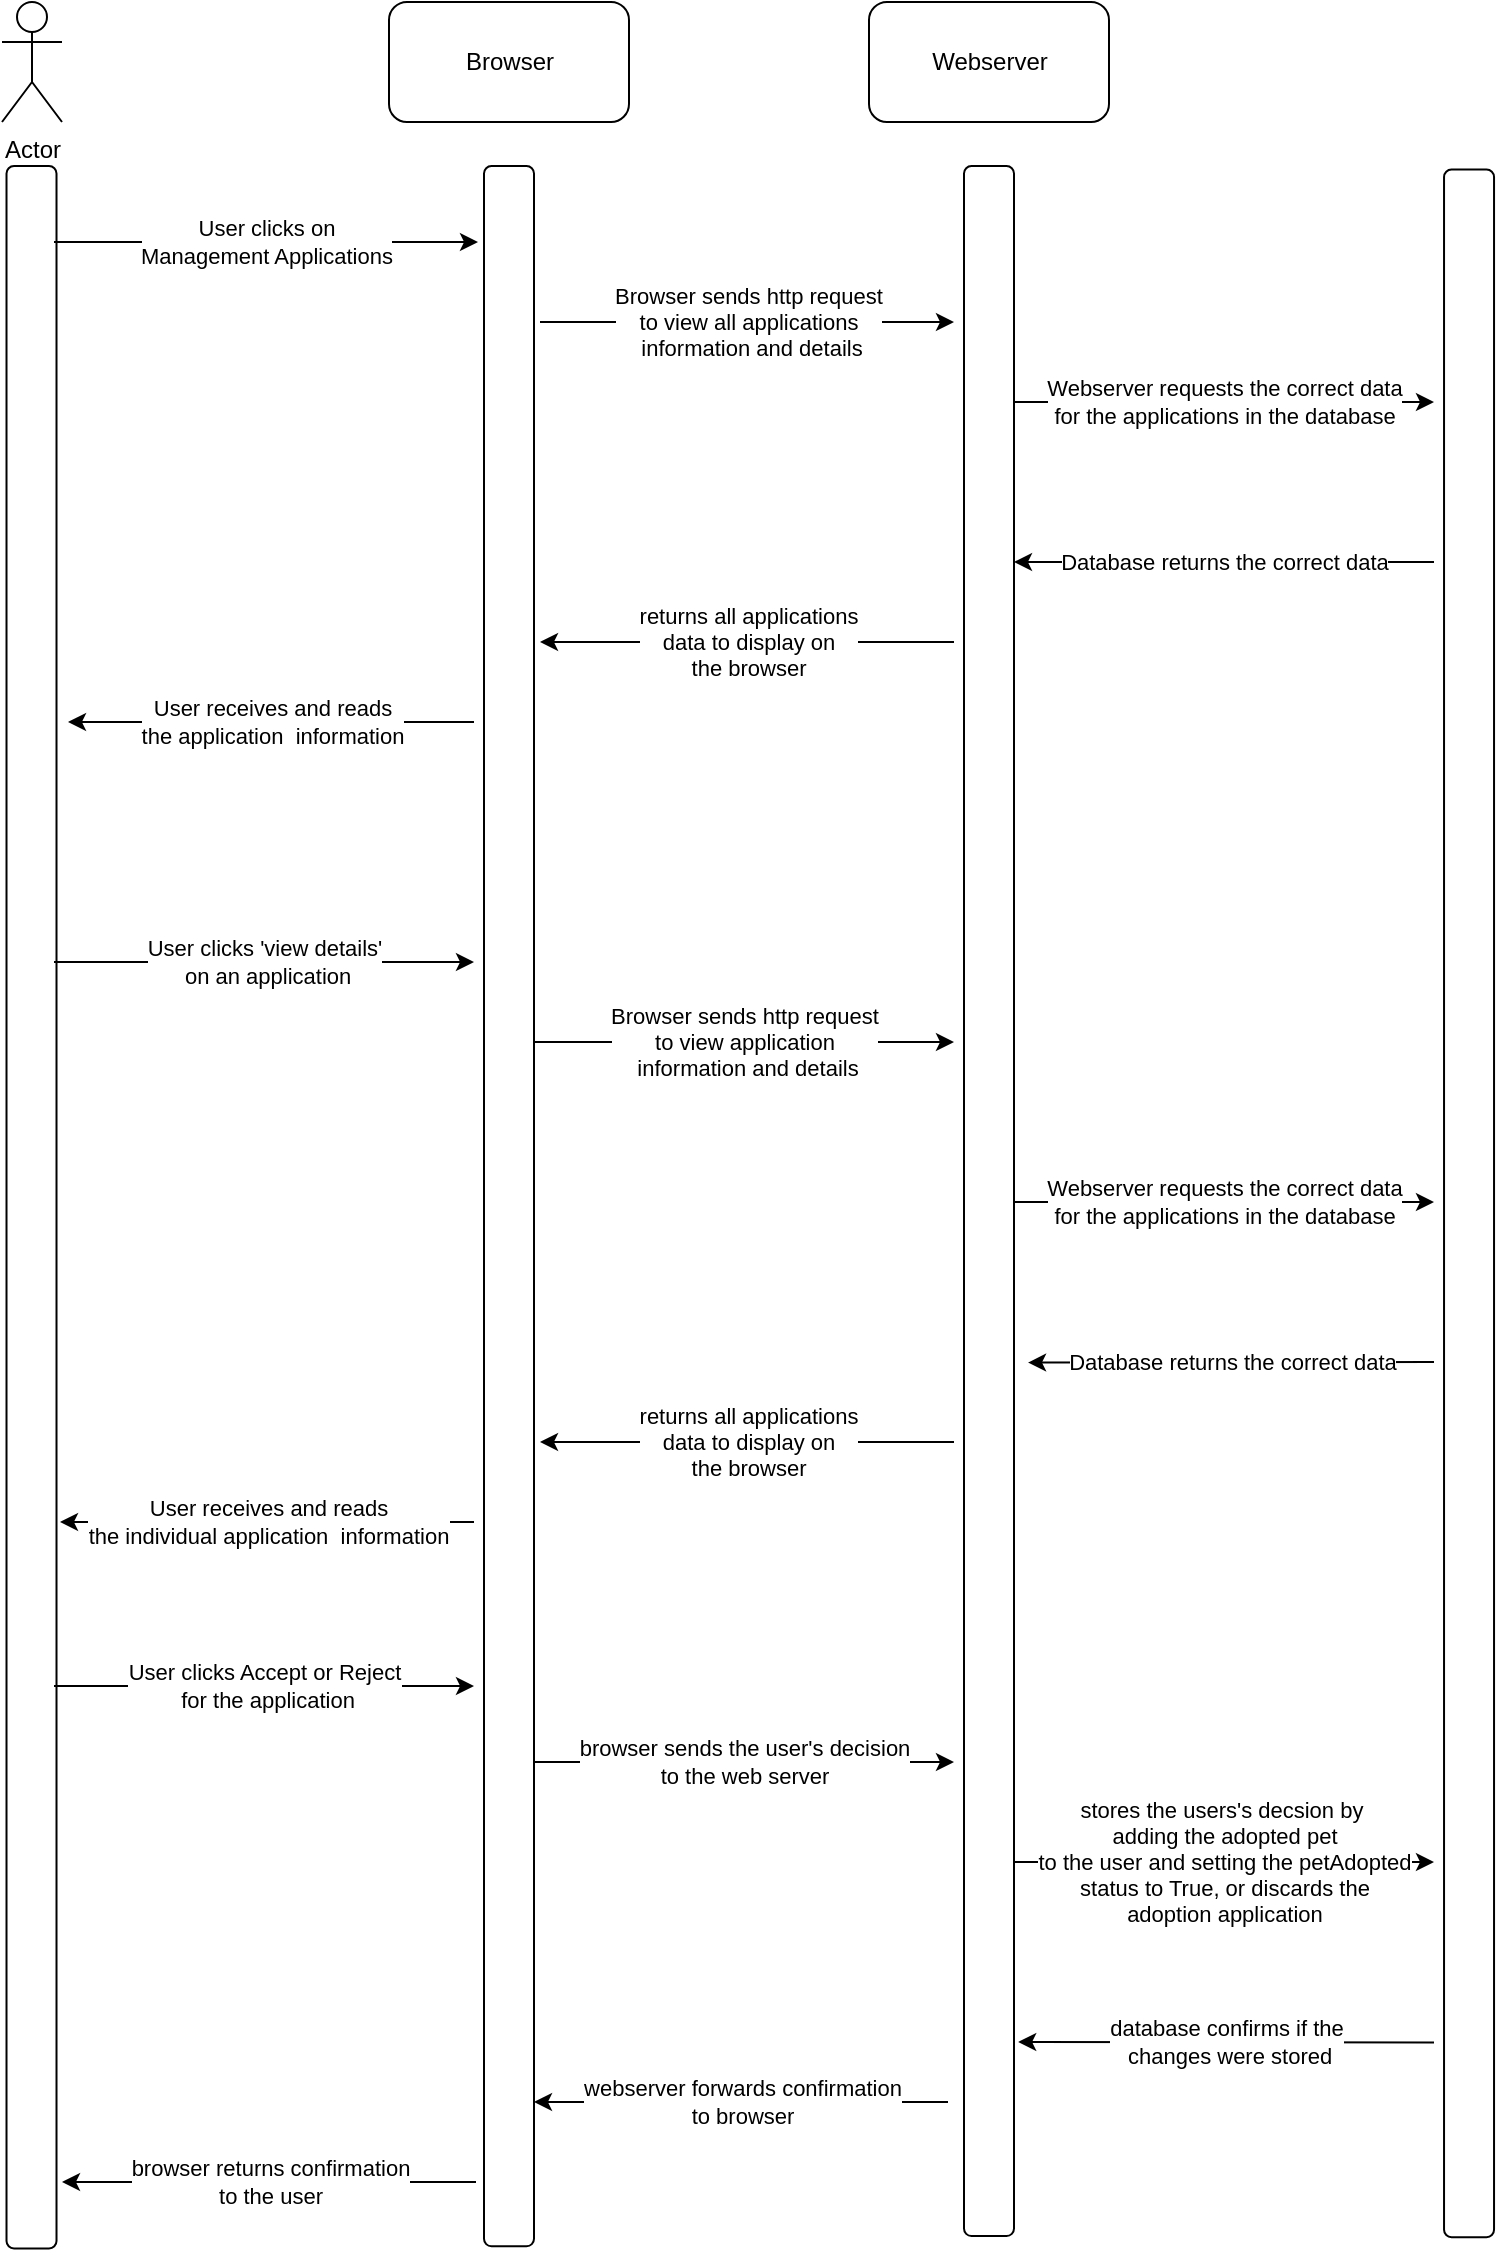 <mxfile>
    <diagram id="vrhM6Eb72qf_KTEXfJSZ" name="Page-1">
        <mxGraphModel dx="531" dy="724" grid="1" gridSize="10" guides="1" tooltips="1" connect="1" arrows="1" fold="1" page="1" pageScale="1" pageWidth="850" pageHeight="1100" math="0" shadow="0">
            <root>
                <mxCell id="0"/>
                <mxCell id="1" parent="0"/>
                <mxCell id="4" value="" style="rounded=1;whiteSpace=wrap;html=1;rotation=-90;" vertex="1" parent="1">
                    <mxGeometry x="618.13" y="790.13" width="1041.25" height="25" as="geometry"/>
                </mxCell>
                <mxCell id="5" value="" style="rounded=1;whiteSpace=wrap;html=1;rotation=-90;" vertex="1" parent="1">
                    <mxGeometry x="857.42" y="789.59" width="1040.16" height="25" as="geometry"/>
                </mxCell>
                <mxCell id="6" value="" style="rounded=1;whiteSpace=wrap;html=1;rotation=-90;" vertex="1" parent="1">
                    <mxGeometry x="1099.98" y="787.03" width="1035.04" height="25" as="geometry"/>
                </mxCell>
                <mxCell id="7" value="Browser" style="rounded=1;whiteSpace=wrap;html=1;" vertex="1" parent="1">
                    <mxGeometry x="1317.5" y="200" width="120" height="60" as="geometry"/>
                </mxCell>
                <mxCell id="8" value="Webserver" style="rounded=1;whiteSpace=wrap;html=1;" vertex="1" parent="1">
                    <mxGeometry x="1557.5" y="200" width="120" height="60" as="geometry"/>
                </mxCell>
                <mxCell id="9" value="" style="rounded=1;whiteSpace=wrap;html=1;rotation=-90;" vertex="1" parent="1">
                    <mxGeometry x="1340.61" y="788.18" width="1033.82" height="25" as="geometry"/>
                </mxCell>
                <mxCell id="10" value="User clicks on &lt;br&gt;Management Applications" style="endArrow=classic;html=1;rounded=0;" edge="1" parent="1">
                    <mxGeometry width="50" height="50" relative="1" as="geometry">
                        <mxPoint x="1150" y="320" as="sourcePoint"/>
                        <mxPoint x="1362" y="320" as="targetPoint"/>
                    </mxGeometry>
                </mxCell>
                <mxCell id="11" value="Browser sends http request&lt;div&gt;to view all applications&lt;br&gt;&amp;nbsp;information and details&lt;/div&gt;" style="endArrow=classic;html=1;rounded=0;" edge="1" parent="1">
                    <mxGeometry width="50" height="50" relative="1" as="geometry">
                        <mxPoint x="1393" y="360" as="sourcePoint"/>
                        <mxPoint x="1600" y="360" as="targetPoint"/>
                    </mxGeometry>
                </mxCell>
                <mxCell id="12" value="Webserver requests the correct data&lt;div&gt;for the applications in the database&lt;/div&gt;" style="endArrow=classic;html=1;rounded=0;" edge="1" parent="1">
                    <mxGeometry width="50" height="50" relative="1" as="geometry">
                        <mxPoint x="1630" y="400" as="sourcePoint"/>
                        <mxPoint x="1840" y="400" as="targetPoint"/>
                    </mxGeometry>
                </mxCell>
                <mxCell id="13" value="Database returns the correct data" style="endArrow=classic;html=1;rounded=0;" edge="1" parent="1">
                    <mxGeometry width="50" height="50" relative="1" as="geometry">
                        <mxPoint x="1840" y="480" as="sourcePoint"/>
                        <mxPoint x="1630" y="480" as="targetPoint"/>
                    </mxGeometry>
                </mxCell>
                <mxCell id="14" value="returns all applications&lt;br&gt;data to display on&lt;div&gt;the browser&lt;/div&gt;" style="endArrow=classic;html=1;rounded=0;" edge="1" parent="1">
                    <mxGeometry width="50" height="50" relative="1" as="geometry">
                        <mxPoint x="1600" y="520" as="sourcePoint"/>
                        <mxPoint x="1393" y="520" as="targetPoint"/>
                    </mxGeometry>
                </mxCell>
                <mxCell id="15" value="User receives and reads&lt;div&gt;the application&amp;nbsp; information&lt;/div&gt;" style="endArrow=classic;html=1;rounded=0;" edge="1" parent="1">
                    <mxGeometry width="50" height="50" relative="1" as="geometry">
                        <mxPoint x="1360" y="560" as="sourcePoint"/>
                        <mxPoint x="1157" y="560" as="targetPoint"/>
                    </mxGeometry>
                </mxCell>
                <mxCell id="16" value="User clicks 'view details'&lt;br&gt;&amp;nbsp;on an application" style="endArrow=classic;html=1;rounded=0;" edge="1" parent="1">
                    <mxGeometry x="-0.002" width="50" height="50" relative="1" as="geometry">
                        <mxPoint x="1150" y="680" as="sourcePoint"/>
                        <mxPoint x="1360" y="680" as="targetPoint"/>
                        <mxPoint as="offset"/>
                    </mxGeometry>
                </mxCell>
                <mxCell id="17" value="Browser sends http request&lt;div&gt;to view application&lt;br&gt;&amp;nbsp;information and details&lt;/div&gt;" style="endArrow=classic;html=1;rounded=0;" edge="1" parent="1">
                    <mxGeometry width="50" height="50" relative="1" as="geometry">
                        <mxPoint x="1390" y="720" as="sourcePoint"/>
                        <mxPoint x="1600" y="720" as="targetPoint"/>
                    </mxGeometry>
                </mxCell>
                <mxCell id="18" value="Webserver requests the correct data&lt;div&gt;for the applications in the database&lt;/div&gt;" style="endArrow=classic;html=1;rounded=0;" edge="1" parent="1">
                    <mxGeometry width="50" height="50" relative="1" as="geometry">
                        <mxPoint x="1630" y="800" as="sourcePoint"/>
                        <mxPoint x="1840" y="800" as="targetPoint"/>
                    </mxGeometry>
                </mxCell>
                <mxCell id="19" value="Database returns the correct data" style="endArrow=classic;html=1;rounded=0;entryX=0.422;entryY=1.281;entryDx=0;entryDy=0;entryPerimeter=0;" edge="1" parent="1" target="6">
                    <mxGeometry width="50" height="50" relative="1" as="geometry">
                        <mxPoint x="1840" y="880" as="sourcePoint"/>
                        <mxPoint x="1640" y="880" as="targetPoint"/>
                    </mxGeometry>
                </mxCell>
                <mxCell id="20" value="returns all applications&lt;br&gt;data to display on&lt;div&gt;the browser&lt;/div&gt;" style="endArrow=classic;html=1;rounded=0;" edge="1" parent="1">
                    <mxGeometry width="50" height="50" relative="1" as="geometry">
                        <mxPoint x="1600" y="920" as="sourcePoint"/>
                        <mxPoint x="1393" y="920" as="targetPoint"/>
                    </mxGeometry>
                </mxCell>
                <mxCell id="21" value="User receives and reads&lt;div&gt;the individual application&amp;nbsp; information&lt;/div&gt;" style="endArrow=classic;html=1;rounded=0;" edge="1" parent="1">
                    <mxGeometry width="50" height="50" relative="1" as="geometry">
                        <mxPoint x="1360" y="960" as="sourcePoint"/>
                        <mxPoint x="1153" y="960" as="targetPoint"/>
                    </mxGeometry>
                </mxCell>
                <mxCell id="40" value="Actor" style="shape=umlActor;verticalLabelPosition=bottom;verticalAlign=top;html=1;outlineConnect=0;" vertex="1" parent="1">
                    <mxGeometry x="1124" y="200" width="30" height="60" as="geometry"/>
                </mxCell>
                <mxCell id="41" value="User clicks Accept or Reject&lt;br&gt;&amp;nbsp;for the application" style="endArrow=classic;html=1;rounded=0;" edge="1" parent="1">
                    <mxGeometry x="-0.002" width="50" height="50" relative="1" as="geometry">
                        <mxPoint x="1150" y="1042" as="sourcePoint"/>
                        <mxPoint x="1360" y="1042" as="targetPoint"/>
                        <mxPoint as="offset"/>
                    </mxGeometry>
                </mxCell>
                <mxCell id="42" value="browser sends the user's decision &lt;br&gt;to the web server" style="endArrow=classic;html=1;rounded=0;" edge="1" parent="1">
                    <mxGeometry width="50" height="50" relative="1" as="geometry">
                        <mxPoint x="1390" y="1080" as="sourcePoint"/>
                        <mxPoint x="1600" y="1080" as="targetPoint"/>
                    </mxGeometry>
                </mxCell>
                <mxCell id="45" value="stores the users's decsion by&amp;nbsp;&lt;br&gt;adding the adopted pet&lt;br&gt;to the user and setting the petAdopted&lt;br&gt;status to True, or discards the&lt;br&gt;adoption application" style="endArrow=classic;html=1;rounded=0;" edge="1" parent="1">
                    <mxGeometry width="50" height="50" relative="1" as="geometry">
                        <mxPoint x="1630" y="1130" as="sourcePoint"/>
                        <mxPoint x="1840" y="1130" as="targetPoint"/>
                    </mxGeometry>
                </mxCell>
                <mxCell id="46" value="database confirms if the&lt;br&gt;&amp;nbsp;changes were stored" style="endArrow=classic;html=1;rounded=0;entryX=0.209;entryY=1.083;entryDx=0;entryDy=0;entryPerimeter=0;" edge="1" parent="1">
                    <mxGeometry width="50" height="50" relative="1" as="geometry">
                        <mxPoint x="1840" y="1220.29" as="sourcePoint"/>
                        <mxPoint x="1632.08" y="1219.998" as="targetPoint"/>
                    </mxGeometry>
                </mxCell>
                <mxCell id="47" value="webserver forwards confirmation&lt;div&gt;to browser&lt;/div&gt;" style="endArrow=classic;html=1;rounded=0;" edge="1" parent="1">
                    <mxGeometry width="50" height="50" relative="1" as="geometry">
                        <mxPoint x="1597" y="1250" as="sourcePoint"/>
                        <mxPoint x="1390" y="1250" as="targetPoint"/>
                    </mxGeometry>
                </mxCell>
                <mxCell id="48" value="browser returns confirmation&lt;div&gt;to the user&lt;/div&gt;" style="endArrow=classic;html=1;rounded=0;" edge="1" parent="1">
                    <mxGeometry width="50" height="50" relative="1" as="geometry">
                        <mxPoint x="1361" y="1290" as="sourcePoint"/>
                        <mxPoint x="1154" y="1290" as="targetPoint"/>
                    </mxGeometry>
                </mxCell>
            </root>
        </mxGraphModel>
    </diagram>
</mxfile>